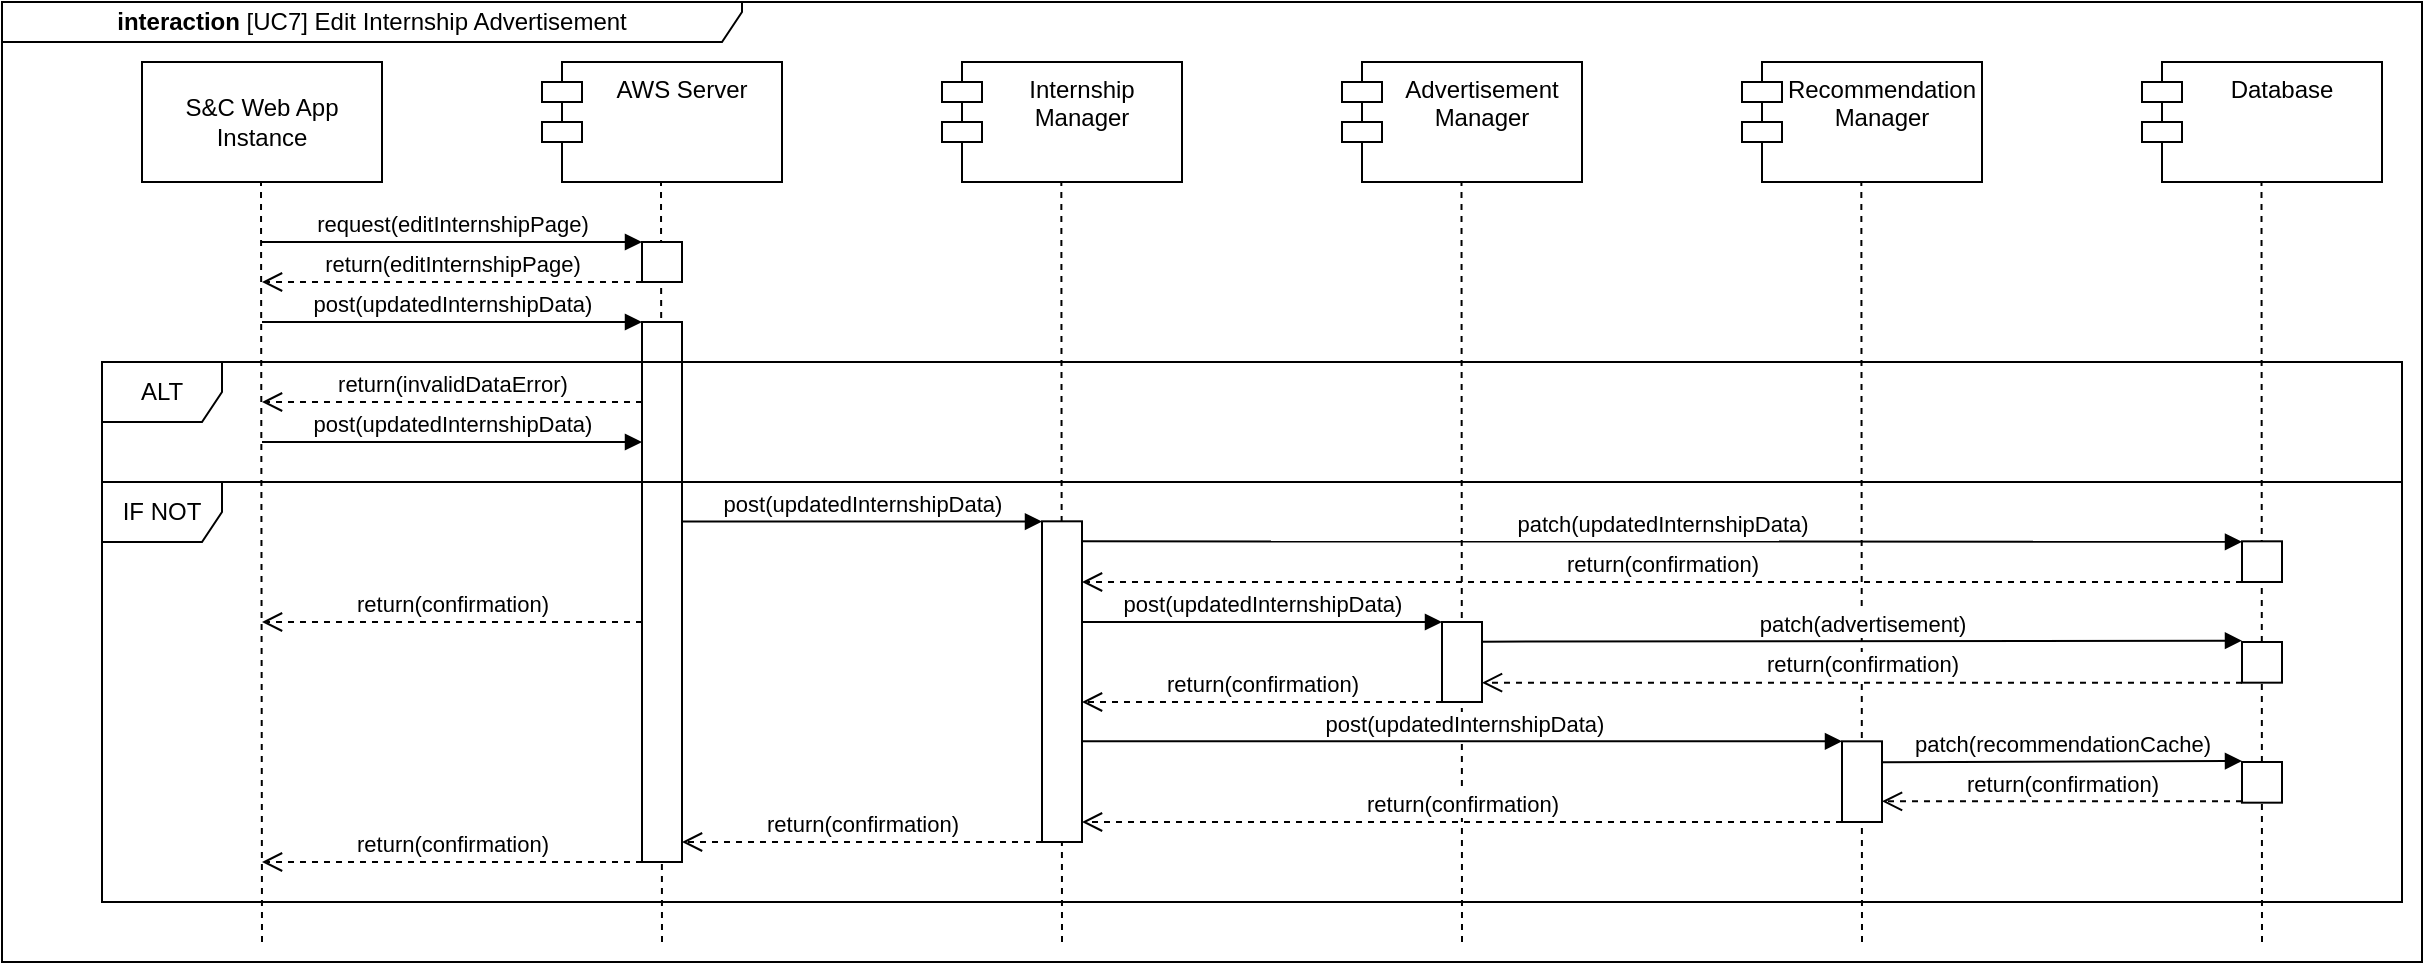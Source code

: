 <mxfile version="26.0.4">
  <diagram name="Page-1" id="y0vTa9De9oEKycRS4eAW">
    <mxGraphModel dx="1154" dy="576" grid="1" gridSize="10" guides="1" tooltips="1" connect="1" arrows="1" fold="1" page="1" pageScale="1" pageWidth="850" pageHeight="1100" math="0" shadow="0">
      <root>
        <mxCell id="0" />
        <mxCell id="1" parent="0" />
        <mxCell id="R_dcTgySiJL1P9pG5Nos-1" value="S&amp;amp;C Web App Instance" style="rounded=0;whiteSpace=wrap;html=1;" parent="1" vertex="1">
          <mxGeometry x="120" y="40" width="120" height="60" as="geometry" />
        </mxCell>
        <mxCell id="R_dcTgySiJL1P9pG5Nos-2" value="AWS Server&lt;div&gt;&lt;br&gt;&lt;/div&gt;" style="shape=module;align=left;spacingLeft=20;align=center;verticalAlign=top;whiteSpace=wrap;html=1;" parent="1" vertex="1">
          <mxGeometry x="320" y="40" width="120" height="60" as="geometry" />
        </mxCell>
        <mxCell id="R_dcTgySiJL1P9pG5Nos-3" value="Internship Manager" style="shape=module;align=left;spacingLeft=20;align=center;verticalAlign=top;whiteSpace=wrap;html=1;" parent="1" vertex="1">
          <mxGeometry x="520" y="40" width="120" height="60" as="geometry" />
        </mxCell>
        <mxCell id="R_dcTgySiJL1P9pG5Nos-4" value="Advertisement Manager" style="shape=module;align=left;spacingLeft=20;align=center;verticalAlign=top;whiteSpace=wrap;html=1;" parent="1" vertex="1">
          <mxGeometry x="720" y="40" width="120" height="60" as="geometry" />
        </mxCell>
        <mxCell id="R_dcTgySiJL1P9pG5Nos-6" value="" style="endArrow=none;dashed=1;html=1;rounded=0;" parent="1" edge="1">
          <mxGeometry width="50" height="50" relative="1" as="geometry">
            <mxPoint x="180" y="480" as="sourcePoint" />
            <mxPoint x="179.5" y="100" as="targetPoint" />
          </mxGeometry>
        </mxCell>
        <mxCell id="R_dcTgySiJL1P9pG5Nos-7" value="" style="endArrow=none;dashed=1;html=1;rounded=0;" parent="1" edge="1">
          <mxGeometry width="50" height="50" relative="1" as="geometry">
            <mxPoint x="380" y="480" as="sourcePoint" />
            <mxPoint x="379.5" y="100" as="targetPoint" />
          </mxGeometry>
        </mxCell>
        <mxCell id="R_dcTgySiJL1P9pG5Nos-8" value="" style="endArrow=none;dashed=1;html=1;rounded=0;" parent="1" edge="1">
          <mxGeometry width="50" height="50" relative="1" as="geometry">
            <mxPoint x="580" y="480" as="sourcePoint" />
            <mxPoint x="579.67" y="100" as="targetPoint" />
          </mxGeometry>
        </mxCell>
        <mxCell id="R_dcTgySiJL1P9pG5Nos-9" value="" style="endArrow=none;dashed=1;html=1;rounded=0;" parent="1" edge="1">
          <mxGeometry width="50" height="50" relative="1" as="geometry">
            <mxPoint x="780" y="480" as="sourcePoint" />
            <mxPoint x="779.75" y="100" as="targetPoint" />
          </mxGeometry>
        </mxCell>
        <mxCell id="R_dcTgySiJL1P9pG5Nos-11" value="" style="rounded=0;whiteSpace=wrap;html=1;rotation=0;" parent="1" vertex="1">
          <mxGeometry x="370" y="130" width="20" height="20" as="geometry" />
        </mxCell>
        <mxCell id="R_dcTgySiJL1P9pG5Nos-12" value="return(editInternshipPage)" style="html=1;verticalAlign=bottom;endArrow=open;dashed=1;endSize=8;curved=0;rounded=0;" parent="1" edge="1">
          <mxGeometry x="0.002" relative="1" as="geometry">
            <mxPoint x="370" y="150" as="sourcePoint" />
            <mxPoint x="180" y="150" as="targetPoint" />
            <mxPoint as="offset" />
          </mxGeometry>
        </mxCell>
        <mxCell id="R_dcTgySiJL1P9pG5Nos-13" value="request(editInternshipPage)" style="html=1;verticalAlign=bottom;endArrow=block;curved=0;rounded=0;" parent="1" edge="1">
          <mxGeometry width="80" relative="1" as="geometry">
            <mxPoint x="180" y="130" as="sourcePoint" />
            <mxPoint x="370" y="130" as="targetPoint" />
          </mxGeometry>
        </mxCell>
        <mxCell id="R_dcTgySiJL1P9pG5Nos-17" value="" style="rounded=0;whiteSpace=wrap;html=1;rotation=0;" parent="1" vertex="1">
          <mxGeometry x="370" y="170" width="20" height="270" as="geometry" />
        </mxCell>
        <mxCell id="R_dcTgySiJL1P9pG5Nos-20" value="post(updatedInternshipData)" style="html=1;verticalAlign=bottom;endArrow=block;curved=0;rounded=0;" parent="1" edge="1">
          <mxGeometry x="0.002" width="80" relative="1" as="geometry">
            <mxPoint x="180" y="170" as="sourcePoint" />
            <mxPoint x="370" y="170" as="targetPoint" />
            <mxPoint as="offset" />
          </mxGeometry>
        </mxCell>
        <mxCell id="R_dcTgySiJL1P9pG5Nos-21" value="return(invalidDataError)" style="html=1;verticalAlign=bottom;endArrow=open;dashed=1;endSize=8;curved=0;rounded=0;" parent="1" edge="1">
          <mxGeometry relative="1" as="geometry">
            <mxPoint x="370" y="210" as="sourcePoint" />
            <mxPoint x="180" y="210" as="targetPoint" />
          </mxGeometry>
        </mxCell>
        <mxCell id="R_dcTgySiJL1P9pG5Nos-22" value="post(updatedInternshipData)" style="html=1;verticalAlign=bottom;endArrow=block;curved=0;rounded=0;" parent="1" edge="1">
          <mxGeometry x="0.002" width="80" relative="1" as="geometry">
            <mxPoint x="180" y="230" as="sourcePoint" />
            <mxPoint x="370" y="230" as="targetPoint" />
            <mxPoint as="offset" />
          </mxGeometry>
        </mxCell>
        <mxCell id="yOJc_dGgryi1LDqPYUcy-8" value="" style="rounded=0;whiteSpace=wrap;html=1;rotation=0;" vertex="1" parent="1">
          <mxGeometry x="570" y="269.66" width="20" height="160.34" as="geometry" />
        </mxCell>
        <mxCell id="yOJc_dGgryi1LDqPYUcy-9" value="post(updatedInternshipData)" style="html=1;verticalAlign=bottom;endArrow=block;curved=0;rounded=0;" edge="1" parent="1">
          <mxGeometry x="0.002" width="80" relative="1" as="geometry">
            <mxPoint x="390" y="269.76" as="sourcePoint" />
            <mxPoint x="570" y="269.76" as="targetPoint" />
            <mxPoint as="offset" />
          </mxGeometry>
        </mxCell>
        <mxCell id="yOJc_dGgryi1LDqPYUcy-11" value="return(confirmation)" style="html=1;verticalAlign=bottom;endArrow=open;dashed=1;endSize=8;curved=0;rounded=0;" edge="1" parent="1">
          <mxGeometry relative="1" as="geometry">
            <mxPoint x="370" y="320" as="sourcePoint" />
            <mxPoint x="180" y="320" as="targetPoint" />
          </mxGeometry>
        </mxCell>
        <mxCell id="yOJc_dGgryi1LDqPYUcy-15" value="Recommendation&lt;div&gt;Manager&lt;/div&gt;" style="shape=module;align=left;spacingLeft=20;align=center;verticalAlign=top;whiteSpace=wrap;html=1;" vertex="1" parent="1">
          <mxGeometry x="920" y="40" width="120" height="60" as="geometry" />
        </mxCell>
        <mxCell id="yOJc_dGgryi1LDqPYUcy-16" value="Database" style="shape=module;align=left;spacingLeft=20;align=center;verticalAlign=top;whiteSpace=wrap;html=1;" vertex="1" parent="1">
          <mxGeometry x="1120" y="40" width="120" height="60" as="geometry" />
        </mxCell>
        <mxCell id="yOJc_dGgryi1LDqPYUcy-17" value="" style="endArrow=none;dashed=1;html=1;rounded=0;" edge="1" parent="1">
          <mxGeometry width="50" height="50" relative="1" as="geometry">
            <mxPoint x="980" y="480" as="sourcePoint" />
            <mxPoint x="979.67" y="100" as="targetPoint" />
          </mxGeometry>
        </mxCell>
        <mxCell id="yOJc_dGgryi1LDqPYUcy-18" value="" style="endArrow=none;dashed=1;html=1;rounded=0;" edge="1" parent="1">
          <mxGeometry width="50" height="50" relative="1" as="geometry">
            <mxPoint x="1180" y="480" as="sourcePoint" />
            <mxPoint x="1179.75" y="100" as="targetPoint" />
          </mxGeometry>
        </mxCell>
        <mxCell id="yOJc_dGgryi1LDqPYUcy-26" value="patch(updatedInternshipData)" style="html=1;verticalAlign=bottom;endArrow=block;curved=0;rounded=0;" edge="1" parent="1">
          <mxGeometry x="0.002" width="80" relative="1" as="geometry">
            <mxPoint x="590" y="279.66" as="sourcePoint" />
            <mxPoint x="1170" y="279.9" as="targetPoint" />
            <mxPoint as="offset" />
          </mxGeometry>
        </mxCell>
        <mxCell id="yOJc_dGgryi1LDqPYUcy-27" value="" style="rounded=0;whiteSpace=wrap;html=1;rotation=0;" vertex="1" parent="1">
          <mxGeometry x="1170" y="279.66" width="20" height="20.34" as="geometry" />
        </mxCell>
        <mxCell id="yOJc_dGgryi1LDqPYUcy-28" value="return(confirmation)" style="html=1;verticalAlign=bottom;endArrow=open;dashed=1;endSize=8;curved=0;rounded=0;" edge="1" parent="1">
          <mxGeometry relative="1" as="geometry">
            <mxPoint x="1170" y="300" as="sourcePoint" />
            <mxPoint x="590" y="300" as="targetPoint" />
          </mxGeometry>
        </mxCell>
        <mxCell id="yOJc_dGgryi1LDqPYUcy-29" value="" style="rounded=0;whiteSpace=wrap;html=1;rotation=0;" vertex="1" parent="1">
          <mxGeometry x="770" y="320" width="20" height="40" as="geometry" />
        </mxCell>
        <mxCell id="yOJc_dGgryi1LDqPYUcy-30" value="post(updatedInternshipData)" style="html=1;verticalAlign=bottom;endArrow=block;curved=0;rounded=0;" edge="1" parent="1">
          <mxGeometry x="0.002" width="80" relative="1" as="geometry">
            <mxPoint x="590" y="320" as="sourcePoint" />
            <mxPoint x="770" y="320" as="targetPoint" />
            <mxPoint as="offset" />
          </mxGeometry>
        </mxCell>
        <mxCell id="yOJc_dGgryi1LDqPYUcy-31" value="patch(advertisement)" style="html=1;verticalAlign=bottom;endArrow=block;curved=0;rounded=0;" edge="1" parent="1">
          <mxGeometry x="0.002" width="80" relative="1" as="geometry">
            <mxPoint x="790" y="329.83" as="sourcePoint" />
            <mxPoint x="1170" y="329.33" as="targetPoint" />
            <mxPoint as="offset" />
          </mxGeometry>
        </mxCell>
        <mxCell id="yOJc_dGgryi1LDqPYUcy-32" value="" style="rounded=0;whiteSpace=wrap;html=1;rotation=0;" vertex="1" parent="1">
          <mxGeometry x="1170" y="330" width="20" height="20.34" as="geometry" />
        </mxCell>
        <mxCell id="yOJc_dGgryi1LDqPYUcy-33" value="return(confirmation)" style="html=1;verticalAlign=bottom;endArrow=open;dashed=1;endSize=8;curved=0;rounded=0;" edge="1" parent="1">
          <mxGeometry relative="1" as="geometry">
            <mxPoint x="1170" y="350.34" as="sourcePoint" />
            <mxPoint x="790" y="350.34" as="targetPoint" />
          </mxGeometry>
        </mxCell>
        <mxCell id="yOJc_dGgryi1LDqPYUcy-34" value="return(confirmation)" style="html=1;verticalAlign=bottom;endArrow=open;dashed=1;endSize=8;curved=0;rounded=0;" edge="1" parent="1">
          <mxGeometry relative="1" as="geometry">
            <mxPoint x="770" y="360" as="sourcePoint" />
            <mxPoint x="590" y="360" as="targetPoint" />
          </mxGeometry>
        </mxCell>
        <mxCell id="yOJc_dGgryi1LDqPYUcy-35" value="" style="rounded=0;whiteSpace=wrap;html=1;rotation=0;" vertex="1" parent="1">
          <mxGeometry x="970" y="379.66" width="20" height="40.34" as="geometry" />
        </mxCell>
        <mxCell id="yOJc_dGgryi1LDqPYUcy-36" value="post(updatedInternshipData)" style="html=1;verticalAlign=bottom;endArrow=block;curved=0;rounded=0;" edge="1" parent="1">
          <mxGeometry x="0.002" width="80" relative="1" as="geometry">
            <mxPoint x="590" y="379.66" as="sourcePoint" />
            <mxPoint x="970" y="379.66" as="targetPoint" />
            <mxPoint as="offset" />
          </mxGeometry>
        </mxCell>
        <mxCell id="yOJc_dGgryi1LDqPYUcy-38" value="" style="rounded=0;whiteSpace=wrap;html=1;rotation=0;" vertex="1" parent="1">
          <mxGeometry x="1170" y="390.0" width="20" height="20.34" as="geometry" />
        </mxCell>
        <mxCell id="yOJc_dGgryi1LDqPYUcy-39" value="patch(recommendationCache)" style="html=1;verticalAlign=bottom;endArrow=block;curved=0;rounded=0;" edge="1" parent="1">
          <mxGeometry x="0.002" width="80" relative="1" as="geometry">
            <mxPoint x="990" y="390.17" as="sourcePoint" />
            <mxPoint x="1170" y="389.5" as="targetPoint" />
            <mxPoint as="offset" />
          </mxGeometry>
        </mxCell>
        <mxCell id="yOJc_dGgryi1LDqPYUcy-41" value="return(confirmation)" style="html=1;verticalAlign=bottom;endArrow=open;dashed=1;endSize=8;curved=0;rounded=0;" edge="1" parent="1">
          <mxGeometry relative="1" as="geometry">
            <mxPoint x="1170" y="409.66" as="sourcePoint" />
            <mxPoint x="990" y="409.66" as="targetPoint" />
          </mxGeometry>
        </mxCell>
        <mxCell id="yOJc_dGgryi1LDqPYUcy-43" value="return(confirmation)" style="html=1;verticalAlign=bottom;endArrow=open;dashed=1;endSize=8;curved=0;rounded=0;" edge="1" parent="1">
          <mxGeometry relative="1" as="geometry">
            <mxPoint x="970" y="420" as="sourcePoint" />
            <mxPoint x="590" y="420" as="targetPoint" />
          </mxGeometry>
        </mxCell>
        <mxCell id="yOJc_dGgryi1LDqPYUcy-45" value="return(confirmation)" style="html=1;verticalAlign=bottom;endArrow=open;dashed=1;endSize=8;curved=0;rounded=0;" edge="1" parent="1">
          <mxGeometry relative="1" as="geometry">
            <mxPoint x="570" y="430" as="sourcePoint" />
            <mxPoint x="390" y="430" as="targetPoint" />
          </mxGeometry>
        </mxCell>
        <mxCell id="yOJc_dGgryi1LDqPYUcy-47" value="return(confirmation)" style="html=1;verticalAlign=bottom;endArrow=open;dashed=1;endSize=8;curved=0;rounded=0;" edge="1" parent="1">
          <mxGeometry relative="1" as="geometry">
            <mxPoint x="370" y="440" as="sourcePoint" />
            <mxPoint x="180" y="440" as="targetPoint" />
          </mxGeometry>
        </mxCell>
        <mxCell id="yOJc_dGgryi1LDqPYUcy-49" value="ALT" style="shape=umlFrame;whiteSpace=wrap;html=1;pointerEvents=0;" vertex="1" parent="1">
          <mxGeometry x="100" y="190" width="1150" height="60" as="geometry" />
        </mxCell>
        <mxCell id="yOJc_dGgryi1LDqPYUcy-50" value="IF NOT" style="shape=umlFrame;whiteSpace=wrap;html=1;pointerEvents=0;" vertex="1" parent="1">
          <mxGeometry x="100" y="250" width="1150" height="210" as="geometry" />
        </mxCell>
        <mxCell id="yOJc_dGgryi1LDqPYUcy-51" value="&lt;b&gt;interaction&amp;nbsp;&lt;/b&gt;[UC7] Edit Internship Advertisement" style="shape=umlFrame;whiteSpace=wrap;html=1;pointerEvents=0;width=370;height=20;" vertex="1" parent="1">
          <mxGeometry x="50" y="10" width="1210" height="480" as="geometry" />
        </mxCell>
      </root>
    </mxGraphModel>
  </diagram>
</mxfile>
